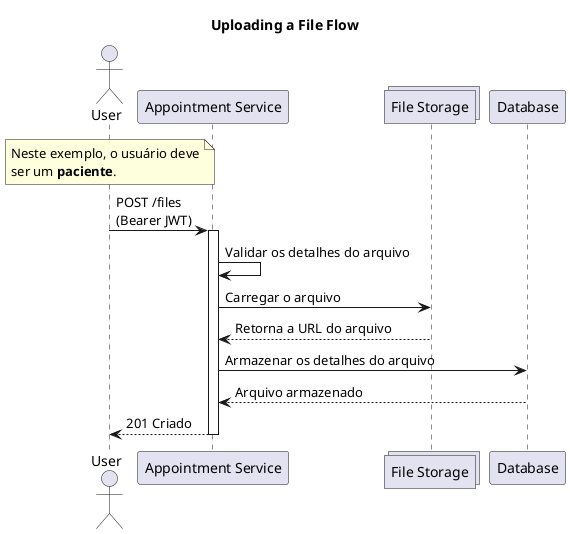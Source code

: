 @startuml upload_file

title Uploading a File Flow

actor "User" as user
participant "Appointment Service" as appointment_service
collections "File Storage" as file_storage
participant "Database" as database

note over user
Neste exemplo, o usuário deve
ser um **paciente**.
end note

user -> appointment_service: POST /files\n(Bearer JWT)

activate appointment_service
appointment_service -> appointment_service: Validar os detalhes do arquivo
appointment_service -> file_storage: Carregar o arquivo
file_storage --> appointment_service: Retorna a URL do arquivo
appointment_service -> database: Armazenar os detalhes do arquivo
database --> appointment_service: Arquivo armazenado
appointment_service --> user: 201 Criado
deactivate appointment_service

@enduml